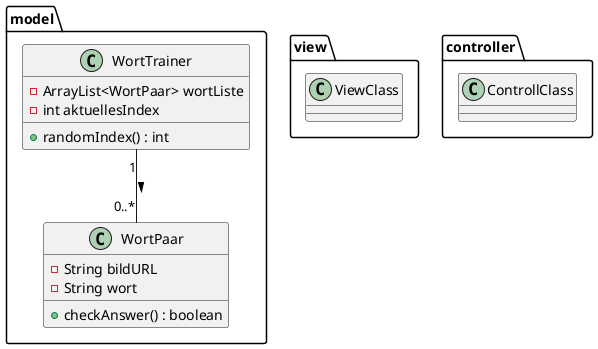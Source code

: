 @startuml
'https://plantuml.com/class-diagram

package model {


    class WortPaar {
        - String bildURL
        - String wort
        + checkAnswer() : boolean
    }


    class WortTrainer {
        - ArrayList<WortPaar> wortListe
        - int aktuellesIndex
        + randomIndex() : int
    }
}


package view {
    class ViewClass {
    }
}

package controller {
    class ControllClass {
    }
}




WortTrainer "1" -- "0..*" WortPaar : >

@enduml
